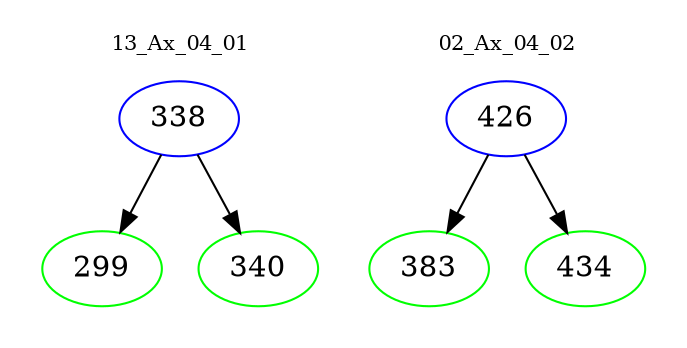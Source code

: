 digraph{
subgraph cluster_0 {
color = white
label = "13_Ax_04_01";
fontsize=10;
T0_338 [label="338", color="blue"]
T0_338 -> T0_299 [color="black"]
T0_299 [label="299", color="green"]
T0_338 -> T0_340 [color="black"]
T0_340 [label="340", color="green"]
}
subgraph cluster_1 {
color = white
label = "02_Ax_04_02";
fontsize=10;
T1_426 [label="426", color="blue"]
T1_426 -> T1_383 [color="black"]
T1_383 [label="383", color="green"]
T1_426 -> T1_434 [color="black"]
T1_434 [label="434", color="green"]
}
}
